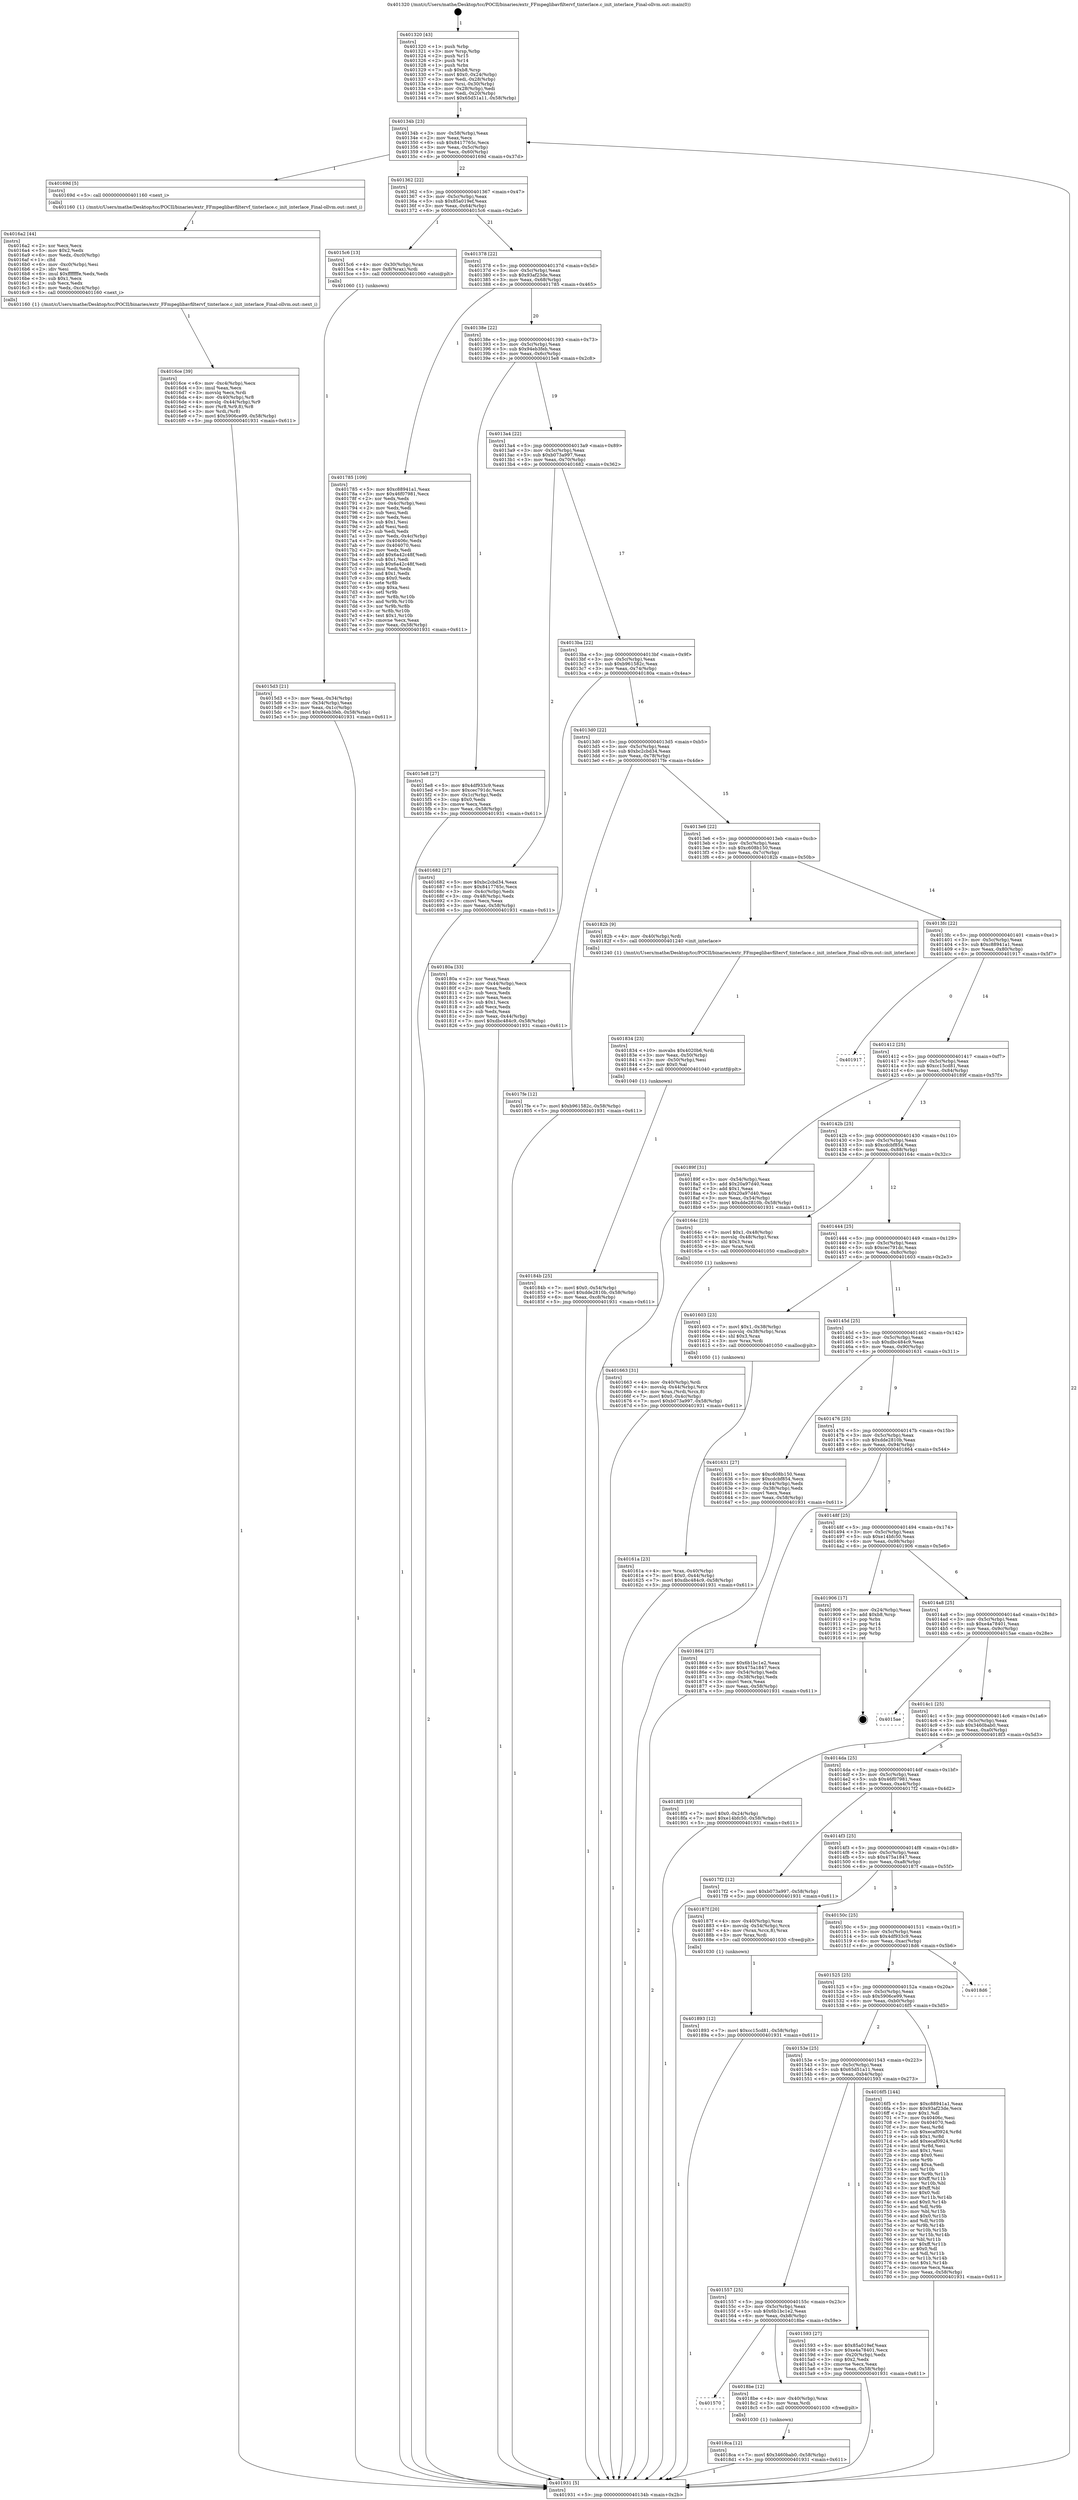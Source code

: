 digraph "0x401320" {
  label = "0x401320 (/mnt/c/Users/mathe/Desktop/tcc/POCII/binaries/extr_FFmpeglibavfiltervf_tinterlace.c_init_interlace_Final-ollvm.out::main(0))"
  labelloc = "t"
  node[shape=record]

  Entry [label="",width=0.3,height=0.3,shape=circle,fillcolor=black,style=filled]
  "0x40134b" [label="{
     0x40134b [23]\l
     | [instrs]\l
     &nbsp;&nbsp;0x40134b \<+3\>: mov -0x58(%rbp),%eax\l
     &nbsp;&nbsp;0x40134e \<+2\>: mov %eax,%ecx\l
     &nbsp;&nbsp;0x401350 \<+6\>: sub $0x8417765c,%ecx\l
     &nbsp;&nbsp;0x401356 \<+3\>: mov %eax,-0x5c(%rbp)\l
     &nbsp;&nbsp;0x401359 \<+3\>: mov %ecx,-0x60(%rbp)\l
     &nbsp;&nbsp;0x40135c \<+6\>: je 000000000040169d \<main+0x37d\>\l
  }"]
  "0x40169d" [label="{
     0x40169d [5]\l
     | [instrs]\l
     &nbsp;&nbsp;0x40169d \<+5\>: call 0000000000401160 \<next_i\>\l
     | [calls]\l
     &nbsp;&nbsp;0x401160 \{1\} (/mnt/c/Users/mathe/Desktop/tcc/POCII/binaries/extr_FFmpeglibavfiltervf_tinterlace.c_init_interlace_Final-ollvm.out::next_i)\l
  }"]
  "0x401362" [label="{
     0x401362 [22]\l
     | [instrs]\l
     &nbsp;&nbsp;0x401362 \<+5\>: jmp 0000000000401367 \<main+0x47\>\l
     &nbsp;&nbsp;0x401367 \<+3\>: mov -0x5c(%rbp),%eax\l
     &nbsp;&nbsp;0x40136a \<+5\>: sub $0x85a019ef,%eax\l
     &nbsp;&nbsp;0x40136f \<+3\>: mov %eax,-0x64(%rbp)\l
     &nbsp;&nbsp;0x401372 \<+6\>: je 00000000004015c6 \<main+0x2a6\>\l
  }"]
  Exit [label="",width=0.3,height=0.3,shape=circle,fillcolor=black,style=filled,peripheries=2]
  "0x4015c6" [label="{
     0x4015c6 [13]\l
     | [instrs]\l
     &nbsp;&nbsp;0x4015c6 \<+4\>: mov -0x30(%rbp),%rax\l
     &nbsp;&nbsp;0x4015ca \<+4\>: mov 0x8(%rax),%rdi\l
     &nbsp;&nbsp;0x4015ce \<+5\>: call 0000000000401060 \<atoi@plt\>\l
     | [calls]\l
     &nbsp;&nbsp;0x401060 \{1\} (unknown)\l
  }"]
  "0x401378" [label="{
     0x401378 [22]\l
     | [instrs]\l
     &nbsp;&nbsp;0x401378 \<+5\>: jmp 000000000040137d \<main+0x5d\>\l
     &nbsp;&nbsp;0x40137d \<+3\>: mov -0x5c(%rbp),%eax\l
     &nbsp;&nbsp;0x401380 \<+5\>: sub $0x93af23de,%eax\l
     &nbsp;&nbsp;0x401385 \<+3\>: mov %eax,-0x68(%rbp)\l
     &nbsp;&nbsp;0x401388 \<+6\>: je 0000000000401785 \<main+0x465\>\l
  }"]
  "0x4018ca" [label="{
     0x4018ca [12]\l
     | [instrs]\l
     &nbsp;&nbsp;0x4018ca \<+7\>: movl $0x3460bab0,-0x58(%rbp)\l
     &nbsp;&nbsp;0x4018d1 \<+5\>: jmp 0000000000401931 \<main+0x611\>\l
  }"]
  "0x401785" [label="{
     0x401785 [109]\l
     | [instrs]\l
     &nbsp;&nbsp;0x401785 \<+5\>: mov $0xc88941a1,%eax\l
     &nbsp;&nbsp;0x40178a \<+5\>: mov $0x46f07981,%ecx\l
     &nbsp;&nbsp;0x40178f \<+2\>: xor %edx,%edx\l
     &nbsp;&nbsp;0x401791 \<+3\>: mov -0x4c(%rbp),%esi\l
     &nbsp;&nbsp;0x401794 \<+2\>: mov %edx,%edi\l
     &nbsp;&nbsp;0x401796 \<+2\>: sub %esi,%edi\l
     &nbsp;&nbsp;0x401798 \<+2\>: mov %edx,%esi\l
     &nbsp;&nbsp;0x40179a \<+3\>: sub $0x1,%esi\l
     &nbsp;&nbsp;0x40179d \<+2\>: add %esi,%edi\l
     &nbsp;&nbsp;0x40179f \<+2\>: sub %edi,%edx\l
     &nbsp;&nbsp;0x4017a1 \<+3\>: mov %edx,-0x4c(%rbp)\l
     &nbsp;&nbsp;0x4017a4 \<+7\>: mov 0x40406c,%edx\l
     &nbsp;&nbsp;0x4017ab \<+7\>: mov 0x404070,%esi\l
     &nbsp;&nbsp;0x4017b2 \<+2\>: mov %edx,%edi\l
     &nbsp;&nbsp;0x4017b4 \<+6\>: add $0x6a42c48f,%edi\l
     &nbsp;&nbsp;0x4017ba \<+3\>: sub $0x1,%edi\l
     &nbsp;&nbsp;0x4017bd \<+6\>: sub $0x6a42c48f,%edi\l
     &nbsp;&nbsp;0x4017c3 \<+3\>: imul %edi,%edx\l
     &nbsp;&nbsp;0x4017c6 \<+3\>: and $0x1,%edx\l
     &nbsp;&nbsp;0x4017c9 \<+3\>: cmp $0x0,%edx\l
     &nbsp;&nbsp;0x4017cc \<+4\>: sete %r8b\l
     &nbsp;&nbsp;0x4017d0 \<+3\>: cmp $0xa,%esi\l
     &nbsp;&nbsp;0x4017d3 \<+4\>: setl %r9b\l
     &nbsp;&nbsp;0x4017d7 \<+3\>: mov %r8b,%r10b\l
     &nbsp;&nbsp;0x4017da \<+3\>: and %r9b,%r10b\l
     &nbsp;&nbsp;0x4017dd \<+3\>: xor %r9b,%r8b\l
     &nbsp;&nbsp;0x4017e0 \<+3\>: or %r8b,%r10b\l
     &nbsp;&nbsp;0x4017e3 \<+4\>: test $0x1,%r10b\l
     &nbsp;&nbsp;0x4017e7 \<+3\>: cmovne %ecx,%eax\l
     &nbsp;&nbsp;0x4017ea \<+3\>: mov %eax,-0x58(%rbp)\l
     &nbsp;&nbsp;0x4017ed \<+5\>: jmp 0000000000401931 \<main+0x611\>\l
  }"]
  "0x40138e" [label="{
     0x40138e [22]\l
     | [instrs]\l
     &nbsp;&nbsp;0x40138e \<+5\>: jmp 0000000000401393 \<main+0x73\>\l
     &nbsp;&nbsp;0x401393 \<+3\>: mov -0x5c(%rbp),%eax\l
     &nbsp;&nbsp;0x401396 \<+5\>: sub $0x94eb3feb,%eax\l
     &nbsp;&nbsp;0x40139b \<+3\>: mov %eax,-0x6c(%rbp)\l
     &nbsp;&nbsp;0x40139e \<+6\>: je 00000000004015e8 \<main+0x2c8\>\l
  }"]
  "0x401570" [label="{
     0x401570\l
  }", style=dashed]
  "0x4015e8" [label="{
     0x4015e8 [27]\l
     | [instrs]\l
     &nbsp;&nbsp;0x4015e8 \<+5\>: mov $0x4df933c9,%eax\l
     &nbsp;&nbsp;0x4015ed \<+5\>: mov $0xcec791dc,%ecx\l
     &nbsp;&nbsp;0x4015f2 \<+3\>: mov -0x1c(%rbp),%edx\l
     &nbsp;&nbsp;0x4015f5 \<+3\>: cmp $0x0,%edx\l
     &nbsp;&nbsp;0x4015f8 \<+3\>: cmove %ecx,%eax\l
     &nbsp;&nbsp;0x4015fb \<+3\>: mov %eax,-0x58(%rbp)\l
     &nbsp;&nbsp;0x4015fe \<+5\>: jmp 0000000000401931 \<main+0x611\>\l
  }"]
  "0x4013a4" [label="{
     0x4013a4 [22]\l
     | [instrs]\l
     &nbsp;&nbsp;0x4013a4 \<+5\>: jmp 00000000004013a9 \<main+0x89\>\l
     &nbsp;&nbsp;0x4013a9 \<+3\>: mov -0x5c(%rbp),%eax\l
     &nbsp;&nbsp;0x4013ac \<+5\>: sub $0xb073a997,%eax\l
     &nbsp;&nbsp;0x4013b1 \<+3\>: mov %eax,-0x70(%rbp)\l
     &nbsp;&nbsp;0x4013b4 \<+6\>: je 0000000000401682 \<main+0x362\>\l
  }"]
  "0x4018be" [label="{
     0x4018be [12]\l
     | [instrs]\l
     &nbsp;&nbsp;0x4018be \<+4\>: mov -0x40(%rbp),%rax\l
     &nbsp;&nbsp;0x4018c2 \<+3\>: mov %rax,%rdi\l
     &nbsp;&nbsp;0x4018c5 \<+5\>: call 0000000000401030 \<free@plt\>\l
     | [calls]\l
     &nbsp;&nbsp;0x401030 \{1\} (unknown)\l
  }"]
  "0x401682" [label="{
     0x401682 [27]\l
     | [instrs]\l
     &nbsp;&nbsp;0x401682 \<+5\>: mov $0xbc2cbd34,%eax\l
     &nbsp;&nbsp;0x401687 \<+5\>: mov $0x8417765c,%ecx\l
     &nbsp;&nbsp;0x40168c \<+3\>: mov -0x4c(%rbp),%edx\l
     &nbsp;&nbsp;0x40168f \<+3\>: cmp -0x48(%rbp),%edx\l
     &nbsp;&nbsp;0x401692 \<+3\>: cmovl %ecx,%eax\l
     &nbsp;&nbsp;0x401695 \<+3\>: mov %eax,-0x58(%rbp)\l
     &nbsp;&nbsp;0x401698 \<+5\>: jmp 0000000000401931 \<main+0x611\>\l
  }"]
  "0x4013ba" [label="{
     0x4013ba [22]\l
     | [instrs]\l
     &nbsp;&nbsp;0x4013ba \<+5\>: jmp 00000000004013bf \<main+0x9f\>\l
     &nbsp;&nbsp;0x4013bf \<+3\>: mov -0x5c(%rbp),%eax\l
     &nbsp;&nbsp;0x4013c2 \<+5\>: sub $0xb961582c,%eax\l
     &nbsp;&nbsp;0x4013c7 \<+3\>: mov %eax,-0x74(%rbp)\l
     &nbsp;&nbsp;0x4013ca \<+6\>: je 000000000040180a \<main+0x4ea\>\l
  }"]
  "0x401893" [label="{
     0x401893 [12]\l
     | [instrs]\l
     &nbsp;&nbsp;0x401893 \<+7\>: movl $0xcc15cd81,-0x58(%rbp)\l
     &nbsp;&nbsp;0x40189a \<+5\>: jmp 0000000000401931 \<main+0x611\>\l
  }"]
  "0x40180a" [label="{
     0x40180a [33]\l
     | [instrs]\l
     &nbsp;&nbsp;0x40180a \<+2\>: xor %eax,%eax\l
     &nbsp;&nbsp;0x40180c \<+3\>: mov -0x44(%rbp),%ecx\l
     &nbsp;&nbsp;0x40180f \<+2\>: mov %eax,%edx\l
     &nbsp;&nbsp;0x401811 \<+2\>: sub %ecx,%edx\l
     &nbsp;&nbsp;0x401813 \<+2\>: mov %eax,%ecx\l
     &nbsp;&nbsp;0x401815 \<+3\>: sub $0x1,%ecx\l
     &nbsp;&nbsp;0x401818 \<+2\>: add %ecx,%edx\l
     &nbsp;&nbsp;0x40181a \<+2\>: sub %edx,%eax\l
     &nbsp;&nbsp;0x40181c \<+3\>: mov %eax,-0x44(%rbp)\l
     &nbsp;&nbsp;0x40181f \<+7\>: movl $0xdbc484c9,-0x58(%rbp)\l
     &nbsp;&nbsp;0x401826 \<+5\>: jmp 0000000000401931 \<main+0x611\>\l
  }"]
  "0x4013d0" [label="{
     0x4013d0 [22]\l
     | [instrs]\l
     &nbsp;&nbsp;0x4013d0 \<+5\>: jmp 00000000004013d5 \<main+0xb5\>\l
     &nbsp;&nbsp;0x4013d5 \<+3\>: mov -0x5c(%rbp),%eax\l
     &nbsp;&nbsp;0x4013d8 \<+5\>: sub $0xbc2cbd34,%eax\l
     &nbsp;&nbsp;0x4013dd \<+3\>: mov %eax,-0x78(%rbp)\l
     &nbsp;&nbsp;0x4013e0 \<+6\>: je 00000000004017fe \<main+0x4de\>\l
  }"]
  "0x40184b" [label="{
     0x40184b [25]\l
     | [instrs]\l
     &nbsp;&nbsp;0x40184b \<+7\>: movl $0x0,-0x54(%rbp)\l
     &nbsp;&nbsp;0x401852 \<+7\>: movl $0xdde2810b,-0x58(%rbp)\l
     &nbsp;&nbsp;0x401859 \<+6\>: mov %eax,-0xc8(%rbp)\l
     &nbsp;&nbsp;0x40185f \<+5\>: jmp 0000000000401931 \<main+0x611\>\l
  }"]
  "0x4017fe" [label="{
     0x4017fe [12]\l
     | [instrs]\l
     &nbsp;&nbsp;0x4017fe \<+7\>: movl $0xb961582c,-0x58(%rbp)\l
     &nbsp;&nbsp;0x401805 \<+5\>: jmp 0000000000401931 \<main+0x611\>\l
  }"]
  "0x4013e6" [label="{
     0x4013e6 [22]\l
     | [instrs]\l
     &nbsp;&nbsp;0x4013e6 \<+5\>: jmp 00000000004013eb \<main+0xcb\>\l
     &nbsp;&nbsp;0x4013eb \<+3\>: mov -0x5c(%rbp),%eax\l
     &nbsp;&nbsp;0x4013ee \<+5\>: sub $0xc608b150,%eax\l
     &nbsp;&nbsp;0x4013f3 \<+3\>: mov %eax,-0x7c(%rbp)\l
     &nbsp;&nbsp;0x4013f6 \<+6\>: je 000000000040182b \<main+0x50b\>\l
  }"]
  "0x401834" [label="{
     0x401834 [23]\l
     | [instrs]\l
     &nbsp;&nbsp;0x401834 \<+10\>: movabs $0x4020b6,%rdi\l
     &nbsp;&nbsp;0x40183e \<+3\>: mov %eax,-0x50(%rbp)\l
     &nbsp;&nbsp;0x401841 \<+3\>: mov -0x50(%rbp),%esi\l
     &nbsp;&nbsp;0x401844 \<+2\>: mov $0x0,%al\l
     &nbsp;&nbsp;0x401846 \<+5\>: call 0000000000401040 \<printf@plt\>\l
     | [calls]\l
     &nbsp;&nbsp;0x401040 \{1\} (unknown)\l
  }"]
  "0x40182b" [label="{
     0x40182b [9]\l
     | [instrs]\l
     &nbsp;&nbsp;0x40182b \<+4\>: mov -0x40(%rbp),%rdi\l
     &nbsp;&nbsp;0x40182f \<+5\>: call 0000000000401240 \<init_interlace\>\l
     | [calls]\l
     &nbsp;&nbsp;0x401240 \{1\} (/mnt/c/Users/mathe/Desktop/tcc/POCII/binaries/extr_FFmpeglibavfiltervf_tinterlace.c_init_interlace_Final-ollvm.out::init_interlace)\l
  }"]
  "0x4013fc" [label="{
     0x4013fc [22]\l
     | [instrs]\l
     &nbsp;&nbsp;0x4013fc \<+5\>: jmp 0000000000401401 \<main+0xe1\>\l
     &nbsp;&nbsp;0x401401 \<+3\>: mov -0x5c(%rbp),%eax\l
     &nbsp;&nbsp;0x401404 \<+5\>: sub $0xc88941a1,%eax\l
     &nbsp;&nbsp;0x401409 \<+3\>: mov %eax,-0x80(%rbp)\l
     &nbsp;&nbsp;0x40140c \<+6\>: je 0000000000401917 \<main+0x5f7\>\l
  }"]
  "0x4016ce" [label="{
     0x4016ce [39]\l
     | [instrs]\l
     &nbsp;&nbsp;0x4016ce \<+6\>: mov -0xc4(%rbp),%ecx\l
     &nbsp;&nbsp;0x4016d4 \<+3\>: imul %eax,%ecx\l
     &nbsp;&nbsp;0x4016d7 \<+3\>: movslq %ecx,%rdi\l
     &nbsp;&nbsp;0x4016da \<+4\>: mov -0x40(%rbp),%r8\l
     &nbsp;&nbsp;0x4016de \<+4\>: movslq -0x44(%rbp),%r9\l
     &nbsp;&nbsp;0x4016e2 \<+4\>: mov (%r8,%r9,8),%r8\l
     &nbsp;&nbsp;0x4016e6 \<+3\>: mov %rdi,(%r8)\l
     &nbsp;&nbsp;0x4016e9 \<+7\>: movl $0x5906ce99,-0x58(%rbp)\l
     &nbsp;&nbsp;0x4016f0 \<+5\>: jmp 0000000000401931 \<main+0x611\>\l
  }"]
  "0x401917" [label="{
     0x401917\l
  }", style=dashed]
  "0x401412" [label="{
     0x401412 [25]\l
     | [instrs]\l
     &nbsp;&nbsp;0x401412 \<+5\>: jmp 0000000000401417 \<main+0xf7\>\l
     &nbsp;&nbsp;0x401417 \<+3\>: mov -0x5c(%rbp),%eax\l
     &nbsp;&nbsp;0x40141a \<+5\>: sub $0xcc15cd81,%eax\l
     &nbsp;&nbsp;0x40141f \<+6\>: mov %eax,-0x84(%rbp)\l
     &nbsp;&nbsp;0x401425 \<+6\>: je 000000000040189f \<main+0x57f\>\l
  }"]
  "0x4016a2" [label="{
     0x4016a2 [44]\l
     | [instrs]\l
     &nbsp;&nbsp;0x4016a2 \<+2\>: xor %ecx,%ecx\l
     &nbsp;&nbsp;0x4016a4 \<+5\>: mov $0x2,%edx\l
     &nbsp;&nbsp;0x4016a9 \<+6\>: mov %edx,-0xc0(%rbp)\l
     &nbsp;&nbsp;0x4016af \<+1\>: cltd\l
     &nbsp;&nbsp;0x4016b0 \<+6\>: mov -0xc0(%rbp),%esi\l
     &nbsp;&nbsp;0x4016b6 \<+2\>: idiv %esi\l
     &nbsp;&nbsp;0x4016b8 \<+6\>: imul $0xfffffffe,%edx,%edx\l
     &nbsp;&nbsp;0x4016be \<+3\>: sub $0x1,%ecx\l
     &nbsp;&nbsp;0x4016c1 \<+2\>: sub %ecx,%edx\l
     &nbsp;&nbsp;0x4016c3 \<+6\>: mov %edx,-0xc4(%rbp)\l
     &nbsp;&nbsp;0x4016c9 \<+5\>: call 0000000000401160 \<next_i\>\l
     | [calls]\l
     &nbsp;&nbsp;0x401160 \{1\} (/mnt/c/Users/mathe/Desktop/tcc/POCII/binaries/extr_FFmpeglibavfiltervf_tinterlace.c_init_interlace_Final-ollvm.out::next_i)\l
  }"]
  "0x40189f" [label="{
     0x40189f [31]\l
     | [instrs]\l
     &nbsp;&nbsp;0x40189f \<+3\>: mov -0x54(%rbp),%eax\l
     &nbsp;&nbsp;0x4018a2 \<+5\>: add $0x20a97d40,%eax\l
     &nbsp;&nbsp;0x4018a7 \<+3\>: add $0x1,%eax\l
     &nbsp;&nbsp;0x4018aa \<+5\>: sub $0x20a97d40,%eax\l
     &nbsp;&nbsp;0x4018af \<+3\>: mov %eax,-0x54(%rbp)\l
     &nbsp;&nbsp;0x4018b2 \<+7\>: movl $0xdde2810b,-0x58(%rbp)\l
     &nbsp;&nbsp;0x4018b9 \<+5\>: jmp 0000000000401931 \<main+0x611\>\l
  }"]
  "0x40142b" [label="{
     0x40142b [25]\l
     | [instrs]\l
     &nbsp;&nbsp;0x40142b \<+5\>: jmp 0000000000401430 \<main+0x110\>\l
     &nbsp;&nbsp;0x401430 \<+3\>: mov -0x5c(%rbp),%eax\l
     &nbsp;&nbsp;0x401433 \<+5\>: sub $0xcdcbf854,%eax\l
     &nbsp;&nbsp;0x401438 \<+6\>: mov %eax,-0x88(%rbp)\l
     &nbsp;&nbsp;0x40143e \<+6\>: je 000000000040164c \<main+0x32c\>\l
  }"]
  "0x401663" [label="{
     0x401663 [31]\l
     | [instrs]\l
     &nbsp;&nbsp;0x401663 \<+4\>: mov -0x40(%rbp),%rdi\l
     &nbsp;&nbsp;0x401667 \<+4\>: movslq -0x44(%rbp),%rcx\l
     &nbsp;&nbsp;0x40166b \<+4\>: mov %rax,(%rdi,%rcx,8)\l
     &nbsp;&nbsp;0x40166f \<+7\>: movl $0x0,-0x4c(%rbp)\l
     &nbsp;&nbsp;0x401676 \<+7\>: movl $0xb073a997,-0x58(%rbp)\l
     &nbsp;&nbsp;0x40167d \<+5\>: jmp 0000000000401931 \<main+0x611\>\l
  }"]
  "0x40164c" [label="{
     0x40164c [23]\l
     | [instrs]\l
     &nbsp;&nbsp;0x40164c \<+7\>: movl $0x1,-0x48(%rbp)\l
     &nbsp;&nbsp;0x401653 \<+4\>: movslq -0x48(%rbp),%rax\l
     &nbsp;&nbsp;0x401657 \<+4\>: shl $0x3,%rax\l
     &nbsp;&nbsp;0x40165b \<+3\>: mov %rax,%rdi\l
     &nbsp;&nbsp;0x40165e \<+5\>: call 0000000000401050 \<malloc@plt\>\l
     | [calls]\l
     &nbsp;&nbsp;0x401050 \{1\} (unknown)\l
  }"]
  "0x401444" [label="{
     0x401444 [25]\l
     | [instrs]\l
     &nbsp;&nbsp;0x401444 \<+5\>: jmp 0000000000401449 \<main+0x129\>\l
     &nbsp;&nbsp;0x401449 \<+3\>: mov -0x5c(%rbp),%eax\l
     &nbsp;&nbsp;0x40144c \<+5\>: sub $0xcec791dc,%eax\l
     &nbsp;&nbsp;0x401451 \<+6\>: mov %eax,-0x8c(%rbp)\l
     &nbsp;&nbsp;0x401457 \<+6\>: je 0000000000401603 \<main+0x2e3\>\l
  }"]
  "0x40161a" [label="{
     0x40161a [23]\l
     | [instrs]\l
     &nbsp;&nbsp;0x40161a \<+4\>: mov %rax,-0x40(%rbp)\l
     &nbsp;&nbsp;0x40161e \<+7\>: movl $0x0,-0x44(%rbp)\l
     &nbsp;&nbsp;0x401625 \<+7\>: movl $0xdbc484c9,-0x58(%rbp)\l
     &nbsp;&nbsp;0x40162c \<+5\>: jmp 0000000000401931 \<main+0x611\>\l
  }"]
  "0x401603" [label="{
     0x401603 [23]\l
     | [instrs]\l
     &nbsp;&nbsp;0x401603 \<+7\>: movl $0x1,-0x38(%rbp)\l
     &nbsp;&nbsp;0x40160a \<+4\>: movslq -0x38(%rbp),%rax\l
     &nbsp;&nbsp;0x40160e \<+4\>: shl $0x3,%rax\l
     &nbsp;&nbsp;0x401612 \<+3\>: mov %rax,%rdi\l
     &nbsp;&nbsp;0x401615 \<+5\>: call 0000000000401050 \<malloc@plt\>\l
     | [calls]\l
     &nbsp;&nbsp;0x401050 \{1\} (unknown)\l
  }"]
  "0x40145d" [label="{
     0x40145d [25]\l
     | [instrs]\l
     &nbsp;&nbsp;0x40145d \<+5\>: jmp 0000000000401462 \<main+0x142\>\l
     &nbsp;&nbsp;0x401462 \<+3\>: mov -0x5c(%rbp),%eax\l
     &nbsp;&nbsp;0x401465 \<+5\>: sub $0xdbc484c9,%eax\l
     &nbsp;&nbsp;0x40146a \<+6\>: mov %eax,-0x90(%rbp)\l
     &nbsp;&nbsp;0x401470 \<+6\>: je 0000000000401631 \<main+0x311\>\l
  }"]
  "0x4015d3" [label="{
     0x4015d3 [21]\l
     | [instrs]\l
     &nbsp;&nbsp;0x4015d3 \<+3\>: mov %eax,-0x34(%rbp)\l
     &nbsp;&nbsp;0x4015d6 \<+3\>: mov -0x34(%rbp),%eax\l
     &nbsp;&nbsp;0x4015d9 \<+3\>: mov %eax,-0x1c(%rbp)\l
     &nbsp;&nbsp;0x4015dc \<+7\>: movl $0x94eb3feb,-0x58(%rbp)\l
     &nbsp;&nbsp;0x4015e3 \<+5\>: jmp 0000000000401931 \<main+0x611\>\l
  }"]
  "0x401631" [label="{
     0x401631 [27]\l
     | [instrs]\l
     &nbsp;&nbsp;0x401631 \<+5\>: mov $0xc608b150,%eax\l
     &nbsp;&nbsp;0x401636 \<+5\>: mov $0xcdcbf854,%ecx\l
     &nbsp;&nbsp;0x40163b \<+3\>: mov -0x44(%rbp),%edx\l
     &nbsp;&nbsp;0x40163e \<+3\>: cmp -0x38(%rbp),%edx\l
     &nbsp;&nbsp;0x401641 \<+3\>: cmovl %ecx,%eax\l
     &nbsp;&nbsp;0x401644 \<+3\>: mov %eax,-0x58(%rbp)\l
     &nbsp;&nbsp;0x401647 \<+5\>: jmp 0000000000401931 \<main+0x611\>\l
  }"]
  "0x401476" [label="{
     0x401476 [25]\l
     | [instrs]\l
     &nbsp;&nbsp;0x401476 \<+5\>: jmp 000000000040147b \<main+0x15b\>\l
     &nbsp;&nbsp;0x40147b \<+3\>: mov -0x5c(%rbp),%eax\l
     &nbsp;&nbsp;0x40147e \<+5\>: sub $0xdde2810b,%eax\l
     &nbsp;&nbsp;0x401483 \<+6\>: mov %eax,-0x94(%rbp)\l
     &nbsp;&nbsp;0x401489 \<+6\>: je 0000000000401864 \<main+0x544\>\l
  }"]
  "0x401320" [label="{
     0x401320 [43]\l
     | [instrs]\l
     &nbsp;&nbsp;0x401320 \<+1\>: push %rbp\l
     &nbsp;&nbsp;0x401321 \<+3\>: mov %rsp,%rbp\l
     &nbsp;&nbsp;0x401324 \<+2\>: push %r15\l
     &nbsp;&nbsp;0x401326 \<+2\>: push %r14\l
     &nbsp;&nbsp;0x401328 \<+1\>: push %rbx\l
     &nbsp;&nbsp;0x401329 \<+7\>: sub $0xb8,%rsp\l
     &nbsp;&nbsp;0x401330 \<+7\>: movl $0x0,-0x24(%rbp)\l
     &nbsp;&nbsp;0x401337 \<+3\>: mov %edi,-0x28(%rbp)\l
     &nbsp;&nbsp;0x40133a \<+4\>: mov %rsi,-0x30(%rbp)\l
     &nbsp;&nbsp;0x40133e \<+3\>: mov -0x28(%rbp),%edi\l
     &nbsp;&nbsp;0x401341 \<+3\>: mov %edi,-0x20(%rbp)\l
     &nbsp;&nbsp;0x401344 \<+7\>: movl $0x65d51a11,-0x58(%rbp)\l
  }"]
  "0x401864" [label="{
     0x401864 [27]\l
     | [instrs]\l
     &nbsp;&nbsp;0x401864 \<+5\>: mov $0x6b1bc1e2,%eax\l
     &nbsp;&nbsp;0x401869 \<+5\>: mov $0x475a1847,%ecx\l
     &nbsp;&nbsp;0x40186e \<+3\>: mov -0x54(%rbp),%edx\l
     &nbsp;&nbsp;0x401871 \<+3\>: cmp -0x38(%rbp),%edx\l
     &nbsp;&nbsp;0x401874 \<+3\>: cmovl %ecx,%eax\l
     &nbsp;&nbsp;0x401877 \<+3\>: mov %eax,-0x58(%rbp)\l
     &nbsp;&nbsp;0x40187a \<+5\>: jmp 0000000000401931 \<main+0x611\>\l
  }"]
  "0x40148f" [label="{
     0x40148f [25]\l
     | [instrs]\l
     &nbsp;&nbsp;0x40148f \<+5\>: jmp 0000000000401494 \<main+0x174\>\l
     &nbsp;&nbsp;0x401494 \<+3\>: mov -0x5c(%rbp),%eax\l
     &nbsp;&nbsp;0x401497 \<+5\>: sub $0xe14bfc50,%eax\l
     &nbsp;&nbsp;0x40149c \<+6\>: mov %eax,-0x98(%rbp)\l
     &nbsp;&nbsp;0x4014a2 \<+6\>: je 0000000000401906 \<main+0x5e6\>\l
  }"]
  "0x401931" [label="{
     0x401931 [5]\l
     | [instrs]\l
     &nbsp;&nbsp;0x401931 \<+5\>: jmp 000000000040134b \<main+0x2b\>\l
  }"]
  "0x401906" [label="{
     0x401906 [17]\l
     | [instrs]\l
     &nbsp;&nbsp;0x401906 \<+3\>: mov -0x24(%rbp),%eax\l
     &nbsp;&nbsp;0x401909 \<+7\>: add $0xb8,%rsp\l
     &nbsp;&nbsp;0x401910 \<+1\>: pop %rbx\l
     &nbsp;&nbsp;0x401911 \<+2\>: pop %r14\l
     &nbsp;&nbsp;0x401913 \<+2\>: pop %r15\l
     &nbsp;&nbsp;0x401915 \<+1\>: pop %rbp\l
     &nbsp;&nbsp;0x401916 \<+1\>: ret\l
  }"]
  "0x4014a8" [label="{
     0x4014a8 [25]\l
     | [instrs]\l
     &nbsp;&nbsp;0x4014a8 \<+5\>: jmp 00000000004014ad \<main+0x18d\>\l
     &nbsp;&nbsp;0x4014ad \<+3\>: mov -0x5c(%rbp),%eax\l
     &nbsp;&nbsp;0x4014b0 \<+5\>: sub $0xe4a78401,%eax\l
     &nbsp;&nbsp;0x4014b5 \<+6\>: mov %eax,-0x9c(%rbp)\l
     &nbsp;&nbsp;0x4014bb \<+6\>: je 00000000004015ae \<main+0x28e\>\l
  }"]
  "0x401557" [label="{
     0x401557 [25]\l
     | [instrs]\l
     &nbsp;&nbsp;0x401557 \<+5\>: jmp 000000000040155c \<main+0x23c\>\l
     &nbsp;&nbsp;0x40155c \<+3\>: mov -0x5c(%rbp),%eax\l
     &nbsp;&nbsp;0x40155f \<+5\>: sub $0x6b1bc1e2,%eax\l
     &nbsp;&nbsp;0x401564 \<+6\>: mov %eax,-0xb8(%rbp)\l
     &nbsp;&nbsp;0x40156a \<+6\>: je 00000000004018be \<main+0x59e\>\l
  }"]
  "0x4015ae" [label="{
     0x4015ae\l
  }", style=dashed]
  "0x4014c1" [label="{
     0x4014c1 [25]\l
     | [instrs]\l
     &nbsp;&nbsp;0x4014c1 \<+5\>: jmp 00000000004014c6 \<main+0x1a6\>\l
     &nbsp;&nbsp;0x4014c6 \<+3\>: mov -0x5c(%rbp),%eax\l
     &nbsp;&nbsp;0x4014c9 \<+5\>: sub $0x3460bab0,%eax\l
     &nbsp;&nbsp;0x4014ce \<+6\>: mov %eax,-0xa0(%rbp)\l
     &nbsp;&nbsp;0x4014d4 \<+6\>: je 00000000004018f3 \<main+0x5d3\>\l
  }"]
  "0x401593" [label="{
     0x401593 [27]\l
     | [instrs]\l
     &nbsp;&nbsp;0x401593 \<+5\>: mov $0x85a019ef,%eax\l
     &nbsp;&nbsp;0x401598 \<+5\>: mov $0xe4a78401,%ecx\l
     &nbsp;&nbsp;0x40159d \<+3\>: mov -0x20(%rbp),%edx\l
     &nbsp;&nbsp;0x4015a0 \<+3\>: cmp $0x2,%edx\l
     &nbsp;&nbsp;0x4015a3 \<+3\>: cmovne %ecx,%eax\l
     &nbsp;&nbsp;0x4015a6 \<+3\>: mov %eax,-0x58(%rbp)\l
     &nbsp;&nbsp;0x4015a9 \<+5\>: jmp 0000000000401931 \<main+0x611\>\l
  }"]
  "0x4018f3" [label="{
     0x4018f3 [19]\l
     | [instrs]\l
     &nbsp;&nbsp;0x4018f3 \<+7\>: movl $0x0,-0x24(%rbp)\l
     &nbsp;&nbsp;0x4018fa \<+7\>: movl $0xe14bfc50,-0x58(%rbp)\l
     &nbsp;&nbsp;0x401901 \<+5\>: jmp 0000000000401931 \<main+0x611\>\l
  }"]
  "0x4014da" [label="{
     0x4014da [25]\l
     | [instrs]\l
     &nbsp;&nbsp;0x4014da \<+5\>: jmp 00000000004014df \<main+0x1bf\>\l
     &nbsp;&nbsp;0x4014df \<+3\>: mov -0x5c(%rbp),%eax\l
     &nbsp;&nbsp;0x4014e2 \<+5\>: sub $0x46f07981,%eax\l
     &nbsp;&nbsp;0x4014e7 \<+6\>: mov %eax,-0xa4(%rbp)\l
     &nbsp;&nbsp;0x4014ed \<+6\>: je 00000000004017f2 \<main+0x4d2\>\l
  }"]
  "0x40153e" [label="{
     0x40153e [25]\l
     | [instrs]\l
     &nbsp;&nbsp;0x40153e \<+5\>: jmp 0000000000401543 \<main+0x223\>\l
     &nbsp;&nbsp;0x401543 \<+3\>: mov -0x5c(%rbp),%eax\l
     &nbsp;&nbsp;0x401546 \<+5\>: sub $0x65d51a11,%eax\l
     &nbsp;&nbsp;0x40154b \<+6\>: mov %eax,-0xb4(%rbp)\l
     &nbsp;&nbsp;0x401551 \<+6\>: je 0000000000401593 \<main+0x273\>\l
  }"]
  "0x4017f2" [label="{
     0x4017f2 [12]\l
     | [instrs]\l
     &nbsp;&nbsp;0x4017f2 \<+7\>: movl $0xb073a997,-0x58(%rbp)\l
     &nbsp;&nbsp;0x4017f9 \<+5\>: jmp 0000000000401931 \<main+0x611\>\l
  }"]
  "0x4014f3" [label="{
     0x4014f3 [25]\l
     | [instrs]\l
     &nbsp;&nbsp;0x4014f3 \<+5\>: jmp 00000000004014f8 \<main+0x1d8\>\l
     &nbsp;&nbsp;0x4014f8 \<+3\>: mov -0x5c(%rbp),%eax\l
     &nbsp;&nbsp;0x4014fb \<+5\>: sub $0x475a1847,%eax\l
     &nbsp;&nbsp;0x401500 \<+6\>: mov %eax,-0xa8(%rbp)\l
     &nbsp;&nbsp;0x401506 \<+6\>: je 000000000040187f \<main+0x55f\>\l
  }"]
  "0x4016f5" [label="{
     0x4016f5 [144]\l
     | [instrs]\l
     &nbsp;&nbsp;0x4016f5 \<+5\>: mov $0xc88941a1,%eax\l
     &nbsp;&nbsp;0x4016fa \<+5\>: mov $0x93af23de,%ecx\l
     &nbsp;&nbsp;0x4016ff \<+2\>: mov $0x1,%dl\l
     &nbsp;&nbsp;0x401701 \<+7\>: mov 0x40406c,%esi\l
     &nbsp;&nbsp;0x401708 \<+7\>: mov 0x404070,%edi\l
     &nbsp;&nbsp;0x40170f \<+3\>: mov %esi,%r8d\l
     &nbsp;&nbsp;0x401712 \<+7\>: sub $0xecaf0924,%r8d\l
     &nbsp;&nbsp;0x401719 \<+4\>: sub $0x1,%r8d\l
     &nbsp;&nbsp;0x40171d \<+7\>: add $0xecaf0924,%r8d\l
     &nbsp;&nbsp;0x401724 \<+4\>: imul %r8d,%esi\l
     &nbsp;&nbsp;0x401728 \<+3\>: and $0x1,%esi\l
     &nbsp;&nbsp;0x40172b \<+3\>: cmp $0x0,%esi\l
     &nbsp;&nbsp;0x40172e \<+4\>: sete %r9b\l
     &nbsp;&nbsp;0x401732 \<+3\>: cmp $0xa,%edi\l
     &nbsp;&nbsp;0x401735 \<+4\>: setl %r10b\l
     &nbsp;&nbsp;0x401739 \<+3\>: mov %r9b,%r11b\l
     &nbsp;&nbsp;0x40173c \<+4\>: xor $0xff,%r11b\l
     &nbsp;&nbsp;0x401740 \<+3\>: mov %r10b,%bl\l
     &nbsp;&nbsp;0x401743 \<+3\>: xor $0xff,%bl\l
     &nbsp;&nbsp;0x401746 \<+3\>: xor $0x0,%dl\l
     &nbsp;&nbsp;0x401749 \<+3\>: mov %r11b,%r14b\l
     &nbsp;&nbsp;0x40174c \<+4\>: and $0x0,%r14b\l
     &nbsp;&nbsp;0x401750 \<+3\>: and %dl,%r9b\l
     &nbsp;&nbsp;0x401753 \<+3\>: mov %bl,%r15b\l
     &nbsp;&nbsp;0x401756 \<+4\>: and $0x0,%r15b\l
     &nbsp;&nbsp;0x40175a \<+3\>: and %dl,%r10b\l
     &nbsp;&nbsp;0x40175d \<+3\>: or %r9b,%r14b\l
     &nbsp;&nbsp;0x401760 \<+3\>: or %r10b,%r15b\l
     &nbsp;&nbsp;0x401763 \<+3\>: xor %r15b,%r14b\l
     &nbsp;&nbsp;0x401766 \<+3\>: or %bl,%r11b\l
     &nbsp;&nbsp;0x401769 \<+4\>: xor $0xff,%r11b\l
     &nbsp;&nbsp;0x40176d \<+3\>: or $0x0,%dl\l
     &nbsp;&nbsp;0x401770 \<+3\>: and %dl,%r11b\l
     &nbsp;&nbsp;0x401773 \<+3\>: or %r11b,%r14b\l
     &nbsp;&nbsp;0x401776 \<+4\>: test $0x1,%r14b\l
     &nbsp;&nbsp;0x40177a \<+3\>: cmovne %ecx,%eax\l
     &nbsp;&nbsp;0x40177d \<+3\>: mov %eax,-0x58(%rbp)\l
     &nbsp;&nbsp;0x401780 \<+5\>: jmp 0000000000401931 \<main+0x611\>\l
  }"]
  "0x40187f" [label="{
     0x40187f [20]\l
     | [instrs]\l
     &nbsp;&nbsp;0x40187f \<+4\>: mov -0x40(%rbp),%rax\l
     &nbsp;&nbsp;0x401883 \<+4\>: movslq -0x54(%rbp),%rcx\l
     &nbsp;&nbsp;0x401887 \<+4\>: mov (%rax,%rcx,8),%rax\l
     &nbsp;&nbsp;0x40188b \<+3\>: mov %rax,%rdi\l
     &nbsp;&nbsp;0x40188e \<+5\>: call 0000000000401030 \<free@plt\>\l
     | [calls]\l
     &nbsp;&nbsp;0x401030 \{1\} (unknown)\l
  }"]
  "0x40150c" [label="{
     0x40150c [25]\l
     | [instrs]\l
     &nbsp;&nbsp;0x40150c \<+5\>: jmp 0000000000401511 \<main+0x1f1\>\l
     &nbsp;&nbsp;0x401511 \<+3\>: mov -0x5c(%rbp),%eax\l
     &nbsp;&nbsp;0x401514 \<+5\>: sub $0x4df933c9,%eax\l
     &nbsp;&nbsp;0x401519 \<+6\>: mov %eax,-0xac(%rbp)\l
     &nbsp;&nbsp;0x40151f \<+6\>: je 00000000004018d6 \<main+0x5b6\>\l
  }"]
  "0x401525" [label="{
     0x401525 [25]\l
     | [instrs]\l
     &nbsp;&nbsp;0x401525 \<+5\>: jmp 000000000040152a \<main+0x20a\>\l
     &nbsp;&nbsp;0x40152a \<+3\>: mov -0x5c(%rbp),%eax\l
     &nbsp;&nbsp;0x40152d \<+5\>: sub $0x5906ce99,%eax\l
     &nbsp;&nbsp;0x401532 \<+6\>: mov %eax,-0xb0(%rbp)\l
     &nbsp;&nbsp;0x401538 \<+6\>: je 00000000004016f5 \<main+0x3d5\>\l
  }"]
  "0x4018d6" [label="{
     0x4018d6\l
  }", style=dashed]
  Entry -> "0x401320" [label=" 1"]
  "0x40134b" -> "0x40169d" [label=" 1"]
  "0x40134b" -> "0x401362" [label=" 22"]
  "0x401906" -> Exit [label=" 1"]
  "0x401362" -> "0x4015c6" [label=" 1"]
  "0x401362" -> "0x401378" [label=" 21"]
  "0x4018f3" -> "0x401931" [label=" 1"]
  "0x401378" -> "0x401785" [label=" 1"]
  "0x401378" -> "0x40138e" [label=" 20"]
  "0x4018ca" -> "0x401931" [label=" 1"]
  "0x40138e" -> "0x4015e8" [label=" 1"]
  "0x40138e" -> "0x4013a4" [label=" 19"]
  "0x4018be" -> "0x4018ca" [label=" 1"]
  "0x4013a4" -> "0x401682" [label=" 2"]
  "0x4013a4" -> "0x4013ba" [label=" 17"]
  "0x401557" -> "0x401570" [label=" 0"]
  "0x4013ba" -> "0x40180a" [label=" 1"]
  "0x4013ba" -> "0x4013d0" [label=" 16"]
  "0x401557" -> "0x4018be" [label=" 1"]
  "0x4013d0" -> "0x4017fe" [label=" 1"]
  "0x4013d0" -> "0x4013e6" [label=" 15"]
  "0x40189f" -> "0x401931" [label=" 1"]
  "0x4013e6" -> "0x40182b" [label=" 1"]
  "0x4013e6" -> "0x4013fc" [label=" 14"]
  "0x401893" -> "0x401931" [label=" 1"]
  "0x4013fc" -> "0x401917" [label=" 0"]
  "0x4013fc" -> "0x401412" [label=" 14"]
  "0x40187f" -> "0x401893" [label=" 1"]
  "0x401412" -> "0x40189f" [label=" 1"]
  "0x401412" -> "0x40142b" [label=" 13"]
  "0x401864" -> "0x401931" [label=" 2"]
  "0x40142b" -> "0x40164c" [label=" 1"]
  "0x40142b" -> "0x401444" [label=" 12"]
  "0x40184b" -> "0x401931" [label=" 1"]
  "0x401444" -> "0x401603" [label=" 1"]
  "0x401444" -> "0x40145d" [label=" 11"]
  "0x401834" -> "0x40184b" [label=" 1"]
  "0x40145d" -> "0x401631" [label=" 2"]
  "0x40145d" -> "0x401476" [label=" 9"]
  "0x40182b" -> "0x401834" [label=" 1"]
  "0x401476" -> "0x401864" [label=" 2"]
  "0x401476" -> "0x40148f" [label=" 7"]
  "0x40180a" -> "0x401931" [label=" 1"]
  "0x40148f" -> "0x401906" [label=" 1"]
  "0x40148f" -> "0x4014a8" [label=" 6"]
  "0x4017fe" -> "0x401931" [label=" 1"]
  "0x4014a8" -> "0x4015ae" [label=" 0"]
  "0x4014a8" -> "0x4014c1" [label=" 6"]
  "0x4017f2" -> "0x401931" [label=" 1"]
  "0x4014c1" -> "0x4018f3" [label=" 1"]
  "0x4014c1" -> "0x4014da" [label=" 5"]
  "0x401785" -> "0x401931" [label=" 1"]
  "0x4014da" -> "0x4017f2" [label=" 1"]
  "0x4014da" -> "0x4014f3" [label=" 4"]
  "0x4016ce" -> "0x401931" [label=" 1"]
  "0x4014f3" -> "0x40187f" [label=" 1"]
  "0x4014f3" -> "0x40150c" [label=" 3"]
  "0x4016a2" -> "0x4016ce" [label=" 1"]
  "0x40150c" -> "0x4018d6" [label=" 0"]
  "0x40150c" -> "0x401525" [label=" 3"]
  "0x40169d" -> "0x4016a2" [label=" 1"]
  "0x401525" -> "0x4016f5" [label=" 1"]
  "0x401525" -> "0x40153e" [label=" 2"]
  "0x4016f5" -> "0x401931" [label=" 1"]
  "0x40153e" -> "0x401593" [label=" 1"]
  "0x40153e" -> "0x401557" [label=" 1"]
  "0x401593" -> "0x401931" [label=" 1"]
  "0x401320" -> "0x40134b" [label=" 1"]
  "0x401931" -> "0x40134b" [label=" 22"]
  "0x4015c6" -> "0x4015d3" [label=" 1"]
  "0x4015d3" -> "0x401931" [label=" 1"]
  "0x4015e8" -> "0x401931" [label=" 1"]
  "0x401603" -> "0x40161a" [label=" 1"]
  "0x40161a" -> "0x401931" [label=" 1"]
  "0x401631" -> "0x401931" [label=" 2"]
  "0x40164c" -> "0x401663" [label=" 1"]
  "0x401663" -> "0x401931" [label=" 1"]
  "0x401682" -> "0x401931" [label=" 2"]
}

